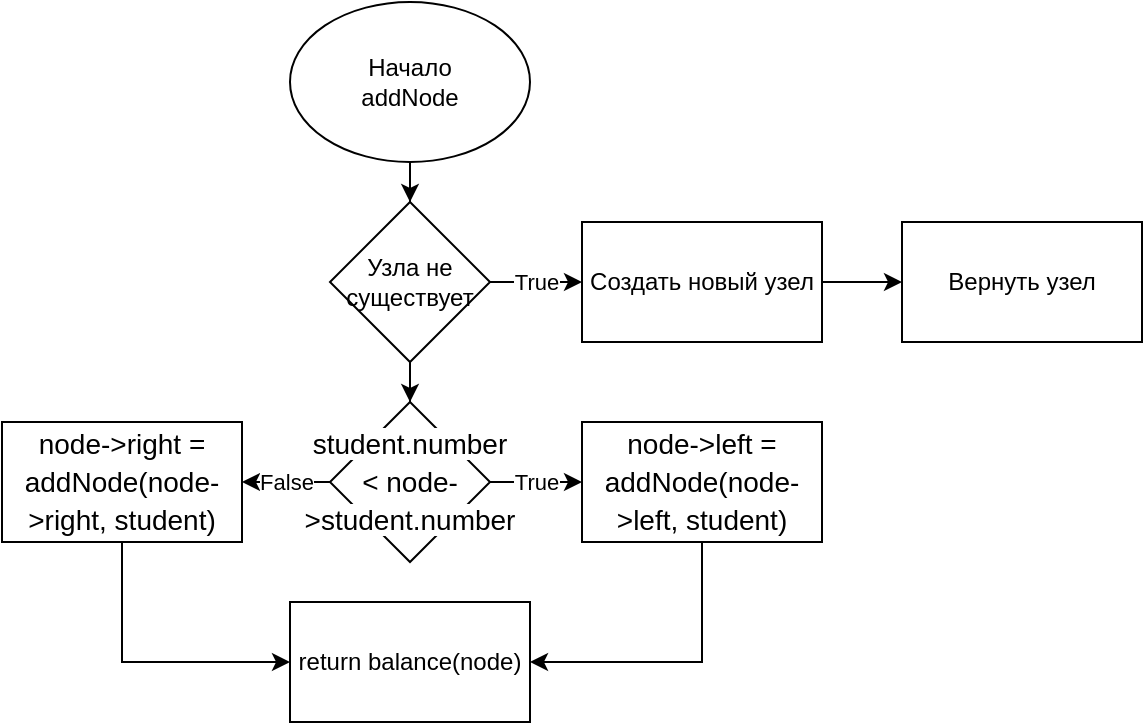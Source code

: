 <mxfile version="22.1.11" type="device">
  <diagram name="Страница — 1" id="m582dtQish8O9AV0nlnm">
    <mxGraphModel dx="1100" dy="1230" grid="1" gridSize="10" guides="1" tooltips="1" connect="1" arrows="1" fold="1" page="1" pageScale="1" pageWidth="827" pageHeight="1169" math="0" shadow="0">
      <root>
        <mxCell id="0" />
        <mxCell id="1" parent="0" />
        <mxCell id="7WcGLxnF_dVD4hd-xXWB-3" style="edgeStyle=orthogonalEdgeStyle;rounded=0;orthogonalLoop=1;jettySize=auto;html=1;entryX=0.5;entryY=0;entryDx=0;entryDy=0;" edge="1" parent="1" source="7WcGLxnF_dVD4hd-xXWB-1" target="7WcGLxnF_dVD4hd-xXWB-2">
          <mxGeometry relative="1" as="geometry" />
        </mxCell>
        <mxCell id="7WcGLxnF_dVD4hd-xXWB-1" value="Начало&lt;br&gt;addNode" style="ellipse;whiteSpace=wrap;html=1;" vertex="1" parent="1">
          <mxGeometry x="354" y="10" width="120" height="80" as="geometry" />
        </mxCell>
        <mxCell id="7WcGLxnF_dVD4hd-xXWB-5" value="True" style="edgeStyle=orthogonalEdgeStyle;rounded=0;orthogonalLoop=1;jettySize=auto;html=1;entryX=0;entryY=0.5;entryDx=0;entryDy=0;" edge="1" parent="1" source="7WcGLxnF_dVD4hd-xXWB-2" target="7WcGLxnF_dVD4hd-xXWB-4">
          <mxGeometry relative="1" as="geometry" />
        </mxCell>
        <mxCell id="7WcGLxnF_dVD4hd-xXWB-10" style="edgeStyle=orthogonalEdgeStyle;rounded=0;orthogonalLoop=1;jettySize=auto;html=1;entryX=0.5;entryY=0;entryDx=0;entryDy=0;" edge="1" parent="1" source="7WcGLxnF_dVD4hd-xXWB-2" target="7WcGLxnF_dVD4hd-xXWB-8">
          <mxGeometry relative="1" as="geometry" />
        </mxCell>
        <mxCell id="7WcGLxnF_dVD4hd-xXWB-2" value="Узла не существует" style="rhombus;whiteSpace=wrap;html=1;" vertex="1" parent="1">
          <mxGeometry x="374" y="110" width="80" height="80" as="geometry" />
        </mxCell>
        <mxCell id="7WcGLxnF_dVD4hd-xXWB-7" style="edgeStyle=orthogonalEdgeStyle;rounded=0;orthogonalLoop=1;jettySize=auto;html=1;entryX=0;entryY=0.5;entryDx=0;entryDy=0;" edge="1" parent="1" source="7WcGLxnF_dVD4hd-xXWB-4" target="7WcGLxnF_dVD4hd-xXWB-6">
          <mxGeometry relative="1" as="geometry" />
        </mxCell>
        <mxCell id="7WcGLxnF_dVD4hd-xXWB-4" value="Создать новый узел" style="rounded=0;whiteSpace=wrap;html=1;" vertex="1" parent="1">
          <mxGeometry x="500" y="120" width="120" height="60" as="geometry" />
        </mxCell>
        <mxCell id="7WcGLxnF_dVD4hd-xXWB-6" value="Вернуть узел" style="rounded=0;whiteSpace=wrap;html=1;" vertex="1" parent="1">
          <mxGeometry x="660" y="120" width="120" height="60" as="geometry" />
        </mxCell>
        <mxCell id="7WcGLxnF_dVD4hd-xXWB-12" value="True" style="edgeStyle=orthogonalEdgeStyle;rounded=0;orthogonalLoop=1;jettySize=auto;html=1;entryX=0;entryY=0.5;entryDx=0;entryDy=0;" edge="1" parent="1" source="7WcGLxnF_dVD4hd-xXWB-8" target="7WcGLxnF_dVD4hd-xXWB-11">
          <mxGeometry relative="1" as="geometry" />
        </mxCell>
        <mxCell id="7WcGLxnF_dVD4hd-xXWB-15" value="False" style="edgeStyle=orthogonalEdgeStyle;rounded=0;orthogonalLoop=1;jettySize=auto;html=1;entryX=1;entryY=0.5;entryDx=0;entryDy=0;" edge="1" parent="1" source="7WcGLxnF_dVD4hd-xXWB-8" target="7WcGLxnF_dVD4hd-xXWB-14">
          <mxGeometry relative="1" as="geometry" />
        </mxCell>
        <mxCell id="7WcGLxnF_dVD4hd-xXWB-8" value="&lt;p style=&quot;font-size: 14px; line-height: 19px;&quot;&gt;&lt;span style=&quot;background-color: rgb(255, 255, 255);&quot;&gt;student.number &amp;lt; node-&amp;gt;student.number&lt;/span&gt;&lt;/p&gt;" style="rhombus;whiteSpace=wrap;html=1;" vertex="1" parent="1">
          <mxGeometry x="374" y="210" width="80" height="80" as="geometry" />
        </mxCell>
        <mxCell id="7WcGLxnF_dVD4hd-xXWB-18" style="edgeStyle=orthogonalEdgeStyle;rounded=0;orthogonalLoop=1;jettySize=auto;html=1;entryX=1;entryY=0.5;entryDx=0;entryDy=0;" edge="1" parent="1" source="7WcGLxnF_dVD4hd-xXWB-11" target="7WcGLxnF_dVD4hd-xXWB-16">
          <mxGeometry relative="1" as="geometry">
            <Array as="points">
              <mxPoint x="560" y="340" />
            </Array>
          </mxGeometry>
        </mxCell>
        <mxCell id="7WcGLxnF_dVD4hd-xXWB-11" value="&lt;div style=&quot;font-size: 14px; line-height: 19px;&quot;&gt;&lt;span style=&quot;background-color: rgb(255, 255, 255);&quot;&gt;node-&amp;gt;left = addNode(node-&amp;gt;left, student)&lt;/span&gt;&lt;/div&gt;" style="rounded=0;whiteSpace=wrap;html=1;" vertex="1" parent="1">
          <mxGeometry x="500" y="220" width="120" height="60" as="geometry" />
        </mxCell>
        <mxCell id="7WcGLxnF_dVD4hd-xXWB-19" style="edgeStyle=orthogonalEdgeStyle;rounded=0;orthogonalLoop=1;jettySize=auto;html=1;entryX=0;entryY=0.5;entryDx=0;entryDy=0;" edge="1" parent="1" source="7WcGLxnF_dVD4hd-xXWB-14" target="7WcGLxnF_dVD4hd-xXWB-16">
          <mxGeometry relative="1" as="geometry">
            <Array as="points">
              <mxPoint x="270" y="340" />
            </Array>
          </mxGeometry>
        </mxCell>
        <mxCell id="7WcGLxnF_dVD4hd-xXWB-14" value="&lt;div style=&quot;font-size: 14px; line-height: 19px;&quot;&gt;&lt;font style=&quot;background-color: rgb(255, 255, 255);&quot; face=&quot;Helvetica&quot;&gt;node-&amp;gt;right = addNode(node-&amp;gt;right, student)&lt;/font&gt;&lt;/div&gt;" style="rounded=0;whiteSpace=wrap;html=1;" vertex="1" parent="1">
          <mxGeometry x="210" y="220" width="120" height="60" as="geometry" />
        </mxCell>
        <mxCell id="7WcGLxnF_dVD4hd-xXWB-16" value="return balance(node)" style="rounded=0;whiteSpace=wrap;html=1;" vertex="1" parent="1">
          <mxGeometry x="354" y="310" width="120" height="60" as="geometry" />
        </mxCell>
      </root>
    </mxGraphModel>
  </diagram>
</mxfile>
